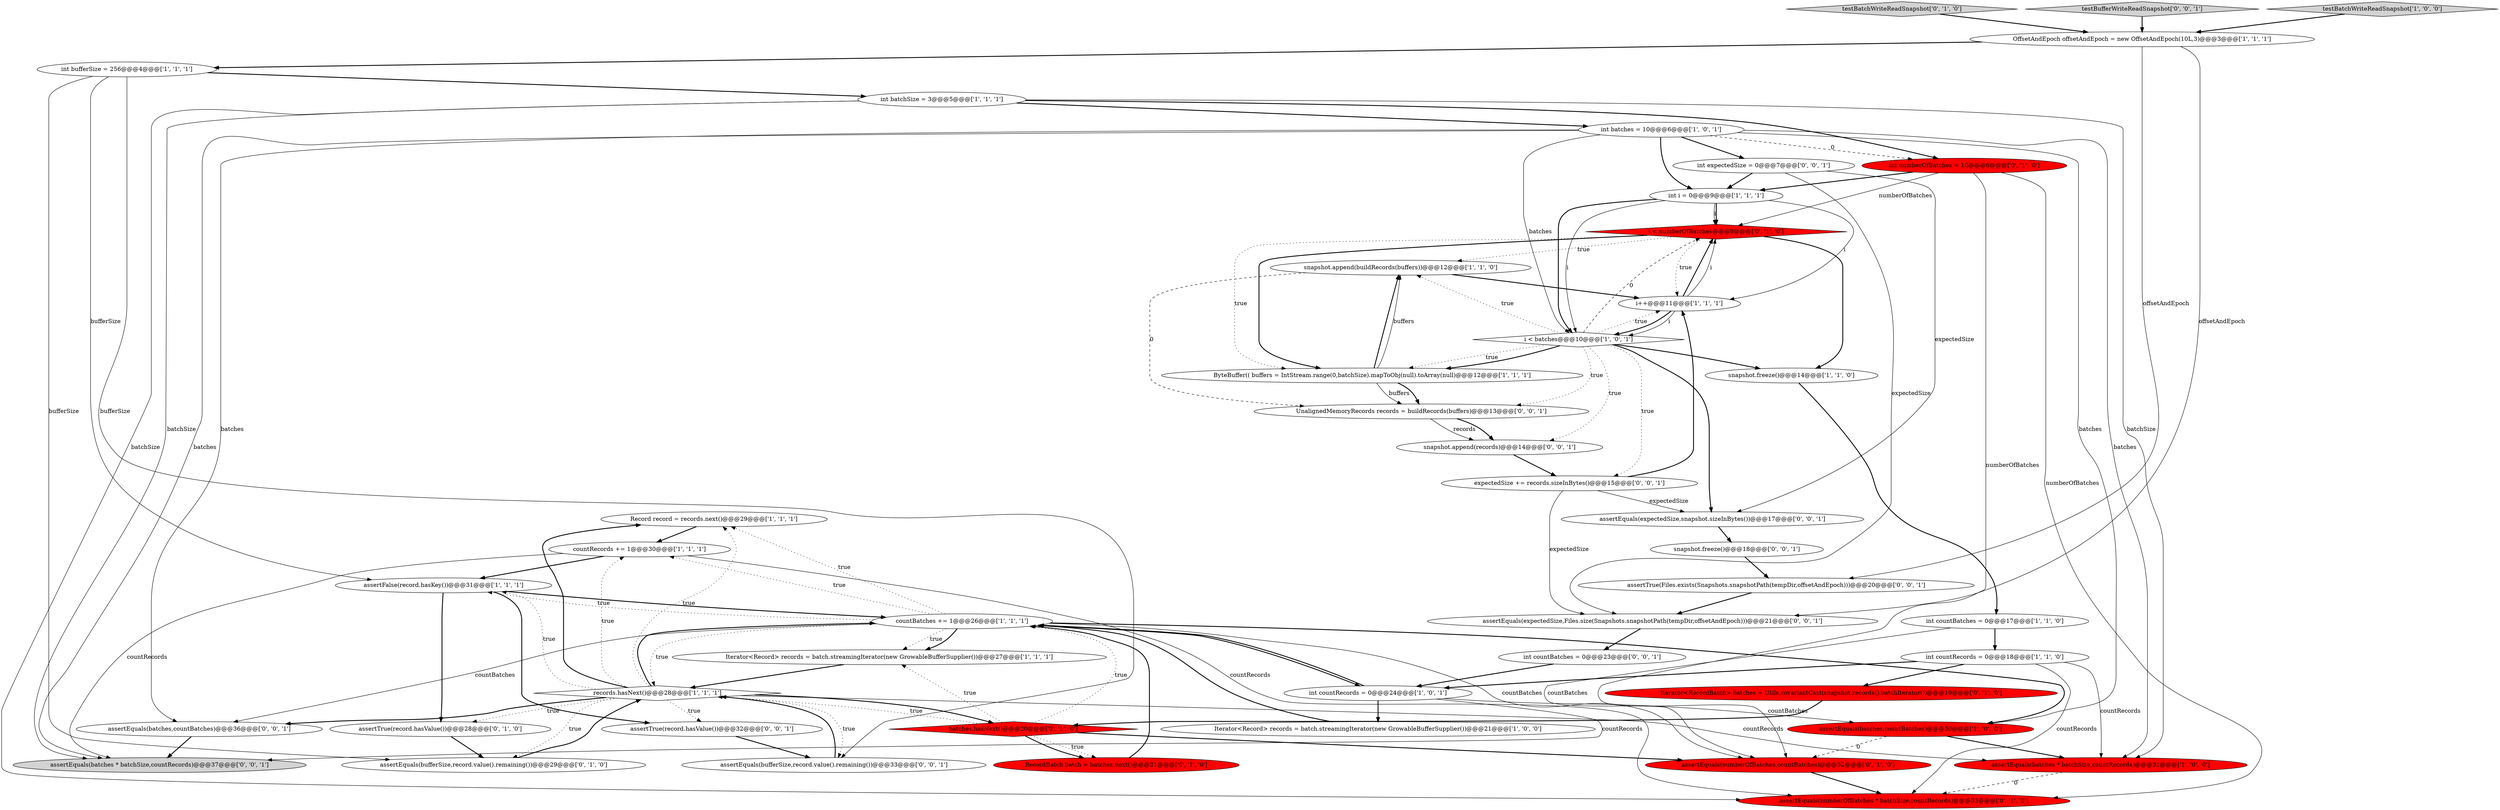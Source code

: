 digraph {
3 [style = filled, label = "Record record = records.next()@@@29@@@['1', '1', '1']", fillcolor = white, shape = ellipse image = "AAA0AAABBB1BBB"];
25 [style = filled, label = "RecordBatch batch = batches.next()@@@21@@@['0', '1', '0']", fillcolor = red, shape = ellipse image = "AAA1AAABBB2BBB"];
28 [style = filled, label = "assertEquals(numberOfBatches,countBatches)@@@32@@@['0', '1', '0']", fillcolor = red, shape = ellipse image = "AAA1AAABBB2BBB"];
23 [style = filled, label = "testBatchWriteReadSnapshot['0', '1', '0']", fillcolor = lightgray, shape = diamond image = "AAA0AAABBB2BBB"];
44 [style = filled, label = "snapshot.append(records)@@@14@@@['0', '0', '1']", fillcolor = white, shape = ellipse image = "AAA0AAABBB3BBB"];
46 [style = filled, label = "testBufferWriteReadSnapshot['0', '0', '1']", fillcolor = lightgray, shape = diamond image = "AAA0AAABBB3BBB"];
31 [style = filled, label = "batches.hasNext()@@@20@@@['0', '1', '0']", fillcolor = red, shape = diamond image = "AAA1AAABBB2BBB"];
21 [style = filled, label = "assertEquals(batches * batchSize,countRecords)@@@31@@@['1', '0', '0']", fillcolor = red, shape = ellipse image = "AAA1AAABBB1BBB"];
11 [style = filled, label = "int countBatches = 0@@@17@@@['1', '1', '0']", fillcolor = white, shape = ellipse image = "AAA0AAABBB1BBB"];
8 [style = filled, label = "assertEquals(batches,countBatches)@@@30@@@['1', '0', '0']", fillcolor = red, shape = ellipse image = "AAA1AAABBB1BBB"];
6 [style = filled, label = "testBatchWriteReadSnapshot['1', '0', '0']", fillcolor = lightgray, shape = diamond image = "AAA0AAABBB1BBB"];
9 [style = filled, label = "int batches = 10@@@6@@@['1', '0', '1']", fillcolor = white, shape = ellipse image = "AAA0AAABBB1BBB"];
16 [style = filled, label = "int batchSize = 3@@@5@@@['1', '1', '1']", fillcolor = white, shape = ellipse image = "AAA0AAABBB1BBB"];
1 [style = filled, label = "countBatches += 1@@@26@@@['1', '1', '1']", fillcolor = white, shape = ellipse image = "AAA0AAABBB1BBB"];
4 [style = filled, label = "Iterator<Record> records = batch.streamingIterator(new GrowableBufferSupplier())@@@21@@@['1', '0', '0']", fillcolor = white, shape = ellipse image = "AAA0AAABBB1BBB"];
13 [style = filled, label = "snapshot.append(buildRecords(buffers))@@@12@@@['1', '1', '0']", fillcolor = white, shape = ellipse image = "AAA0AAABBB1BBB"];
17 [style = filled, label = "snapshot.freeze()@@@14@@@['1', '1', '0']", fillcolor = white, shape = ellipse image = "AAA0AAABBB1BBB"];
12 [style = filled, label = "OffsetAndEpoch offsetAndEpoch = new OffsetAndEpoch(10L,3)@@@3@@@['1', '1', '1']", fillcolor = white, shape = ellipse image = "AAA0AAABBB1BBB"];
40 [style = filled, label = "assertTrue(record.hasValue())@@@32@@@['0', '0', '1']", fillcolor = white, shape = ellipse image = "AAA0AAABBB3BBB"];
30 [style = filled, label = "assertEquals(bufferSize,record.value().remaining())@@@29@@@['0', '1', '0']", fillcolor = white, shape = ellipse image = "AAA0AAABBB2BBB"];
26 [style = filled, label = "int numberOfBatches = 10@@@6@@@['0', '1', '0']", fillcolor = red, shape = ellipse image = "AAA1AAABBB2BBB"];
32 [style = filled, label = "assertEquals(numberOfBatches * batchSize,countRecords)@@@33@@@['0', '1', '0']", fillcolor = red, shape = ellipse image = "AAA1AAABBB2BBB"];
10 [style = filled, label = "int bufferSize = 256@@@4@@@['1', '1', '1']", fillcolor = white, shape = ellipse image = "AAA0AAABBB1BBB"];
19 [style = filled, label = "assertFalse(record.hasKey())@@@31@@@['1', '1', '1']", fillcolor = white, shape = ellipse image = "AAA0AAABBB1BBB"];
29 [style = filled, label = "i < numberOfBatches@@@9@@@['0', '1', '0']", fillcolor = red, shape = diamond image = "AAA1AAABBB2BBB"];
24 [style = filled, label = "Iterator<RecordBatch> batches = Utils.covariantCast(snapshot.records().batchIterator())@@@19@@@['0', '1', '0']", fillcolor = red, shape = ellipse image = "AAA1AAABBB2BBB"];
15 [style = filled, label = "int i = 0@@@9@@@['1', '1', '1']", fillcolor = white, shape = ellipse image = "AAA0AAABBB1BBB"];
41 [style = filled, label = "int countBatches = 0@@@23@@@['0', '0', '1']", fillcolor = white, shape = ellipse image = "AAA0AAABBB3BBB"];
0 [style = filled, label = "i++@@@11@@@['1', '1', '1']", fillcolor = white, shape = ellipse image = "AAA0AAABBB1BBB"];
37 [style = filled, label = "assertEquals(bufferSize,record.value().remaining())@@@33@@@['0', '0', '1']", fillcolor = white, shape = ellipse image = "AAA0AAABBB3BBB"];
35 [style = filled, label = "int expectedSize = 0@@@7@@@['0', '0', '1']", fillcolor = white, shape = ellipse image = "AAA0AAABBB3BBB"];
18 [style = filled, label = "Iterator<Record> records = batch.streamingIterator(new GrowableBufferSupplier())@@@27@@@['1', '1', '1']", fillcolor = white, shape = ellipse image = "AAA0AAABBB1BBB"];
42 [style = filled, label = "assertEquals(batches * batchSize,countRecords)@@@37@@@['0', '0', '1']", fillcolor = lightgray, shape = ellipse image = "AAA0AAABBB3BBB"];
20 [style = filled, label = "i < batches@@@10@@@['1', '0', '1']", fillcolor = white, shape = diamond image = "AAA0AAABBB1BBB"];
27 [style = filled, label = "assertTrue(record.hasValue())@@@28@@@['0', '1', '0']", fillcolor = white, shape = ellipse image = "AAA0AAABBB2BBB"];
36 [style = filled, label = "assertTrue(Files.exists(Snapshots.snapshotPath(tempDir,offsetAndEpoch)))@@@20@@@['0', '0', '1']", fillcolor = white, shape = ellipse image = "AAA0AAABBB3BBB"];
43 [style = filled, label = "expectedSize += records.sizeInBytes()@@@15@@@['0', '0', '1']", fillcolor = white, shape = ellipse image = "AAA0AAABBB3BBB"];
45 [style = filled, label = "assertEquals(expectedSize,Files.size(Snapshots.snapshotPath(tempDir,offsetAndEpoch)))@@@21@@@['0', '0', '1']", fillcolor = white, shape = ellipse image = "AAA0AAABBB3BBB"];
39 [style = filled, label = "assertEquals(batches,countBatches)@@@36@@@['0', '0', '1']", fillcolor = white, shape = ellipse image = "AAA0AAABBB3BBB"];
7 [style = filled, label = "countRecords += 1@@@30@@@['1', '1', '1']", fillcolor = white, shape = ellipse image = "AAA0AAABBB1BBB"];
22 [style = filled, label = "int countRecords = 0@@@18@@@['1', '1', '0']", fillcolor = white, shape = ellipse image = "AAA0AAABBB1BBB"];
2 [style = filled, label = "ByteBuffer(( buffers = IntStream.range(0,batchSize).mapToObj(null).toArray(null)@@@12@@@['1', '1', '1']", fillcolor = white, shape = ellipse image = "AAA0AAABBB1BBB"];
5 [style = filled, label = "records.hasNext()@@@28@@@['1', '1', '1']", fillcolor = white, shape = diamond image = "AAA0AAABBB1BBB"];
34 [style = filled, label = "snapshot.freeze()@@@18@@@['0', '0', '1']", fillcolor = white, shape = ellipse image = "AAA0AAABBB3BBB"];
33 [style = filled, label = "UnalignedMemoryRecords records = buildRecords(buffers)@@@13@@@['0', '0', '1']", fillcolor = white, shape = ellipse image = "AAA0AAABBB3BBB"];
14 [style = filled, label = "int countRecords = 0@@@24@@@['1', '0', '1']", fillcolor = white, shape = ellipse image = "AAA0AAABBB1BBB"];
38 [style = filled, label = "assertEquals(expectedSize,snapshot.sizeInBytes())@@@17@@@['0', '0', '1']", fillcolor = white, shape = ellipse image = "AAA0AAABBB3BBB"];
5->3 [style = bold, label=""];
33->44 [style = solid, label="records"];
25->1 [style = bold, label=""];
9->21 [style = solid, label="batches"];
29->2 [style = dotted, label="true"];
1->28 [style = solid, label="countBatches"];
5->19 [style = dotted, label="true"];
20->0 [style = dotted, label="true"];
12->36 [style = solid, label="offsetAndEpoch"];
9->42 [style = solid, label="batches"];
9->35 [style = bold, label=""];
1->3 [style = dotted, label="true"];
37->5 [style = bold, label=""];
19->1 [style = bold, label=""];
9->39 [style = solid, label="batches"];
12->10 [style = bold, label=""];
29->2 [style = bold, label=""];
29->13 [style = dotted, label="true"];
26->32 [style = solid, label="numberOfBatches"];
20->43 [style = dotted, label="true"];
15->20 [style = bold, label=""];
26->15 [style = bold, label=""];
43->0 [style = bold, label=""];
20->13 [style = dotted, label="true"];
23->12 [style = bold, label=""];
33->44 [style = bold, label=""];
16->9 [style = bold, label=""];
40->37 [style = bold, label=""];
45->41 [style = bold, label=""];
31->25 [style = dotted, label="true"];
22->32 [style = solid, label="countRecords"];
5->39 [style = bold, label=""];
26->29 [style = solid, label="numberOfBatches"];
27->30 [style = bold, label=""];
43->38 [style = solid, label="expectedSize"];
16->26 [style = bold, label=""];
31->5 [style = dotted, label="true"];
0->29 [style = bold, label=""];
20->38 [style = bold, label=""];
5->3 [style = dotted, label="true"];
8->28 [style = dashed, label="0"];
2->13 [style = solid, label="buffers"];
15->29 [style = solid, label="i"];
16->21 [style = solid, label="batchSize"];
20->29 [style = dashed, label="0"];
21->32 [style = dashed, label="0"];
1->18 [style = dotted, label="true"];
5->1 [style = bold, label=""];
9->8 [style = solid, label="batches"];
3->7 [style = bold, label=""];
2->33 [style = solid, label="buffers"];
5->7 [style = dotted, label="true"];
43->45 [style = solid, label="expectedSize"];
34->36 [style = bold, label=""];
2->33 [style = bold, label=""];
13->33 [style = dashed, label="0"];
0->20 [style = bold, label=""];
5->30 [style = dotted, label="true"];
31->28 [style = bold, label=""];
22->14 [style = bold, label=""];
39->42 [style = bold, label=""];
15->29 [style = bold, label=""];
13->0 [style = bold, label=""];
14->4 [style = bold, label=""];
29->0 [style = dotted, label="true"];
29->17 [style = bold, label=""];
31->25 [style = bold, label=""];
1->8 [style = bold, label=""];
10->30 [style = solid, label="bufferSize"];
35->15 [style = bold, label=""];
0->20 [style = solid, label="i"];
10->19 [style = solid, label="bufferSize"];
14->42 [style = solid, label="countRecords"];
35->38 [style = solid, label="expectedSize"];
1->19 [style = dotted, label="true"];
31->18 [style = dotted, label="true"];
28->32 [style = bold, label=""];
20->44 [style = dotted, label="true"];
20->33 [style = dotted, label="true"];
10->16 [style = bold, label=""];
24->31 [style = bold, label=""];
30->5 [style = bold, label=""];
31->1 [style = dotted, label="true"];
9->26 [style = dashed, label="0"];
5->27 [style = dotted, label="true"];
38->34 [style = bold, label=""];
11->22 [style = bold, label=""];
4->1 [style = bold, label=""];
16->42 [style = solid, label="batchSize"];
19->40 [style = bold, label=""];
15->20 [style = solid, label="i"];
7->19 [style = bold, label=""];
1->39 [style = solid, label="countBatches"];
14->8 [style = solid, label="countBatches"];
41->14 [style = bold, label=""];
5->37 [style = dotted, label="true"];
9->20 [style = solid, label="batches"];
12->45 [style = solid, label="offsetAndEpoch"];
6->12 [style = bold, label=""];
16->32 [style = solid, label="batchSize"];
20->17 [style = bold, label=""];
5->40 [style = dotted, label="true"];
46->12 [style = bold, label=""];
26->28 [style = solid, label="numberOfBatches"];
7->42 [style = solid, label="countRecords"];
1->18 [style = bold, label=""];
15->0 [style = solid, label="i"];
11->28 [style = solid, label="countBatches"];
44->43 [style = bold, label=""];
14->1 [style = bold, label=""];
2->13 [style = bold, label=""];
20->2 [style = bold, label=""];
1->7 [style = dotted, label="true"];
0->29 [style = solid, label="i"];
5->21 [style = solid, label="countRecords"];
22->21 [style = solid, label="countRecords"];
5->31 [style = bold, label=""];
9->15 [style = bold, label=""];
18->5 [style = bold, label=""];
19->27 [style = bold, label=""];
8->21 [style = bold, label=""];
20->2 [style = dotted, label="true"];
1->14 [style = bold, label=""];
22->24 [style = bold, label=""];
36->45 [style = bold, label=""];
7->32 [style = solid, label="countRecords"];
10->37 [style = solid, label="bufferSize"];
1->5 [style = dotted, label="true"];
35->45 [style = solid, label="expectedSize"];
17->11 [style = bold, label=""];
}
